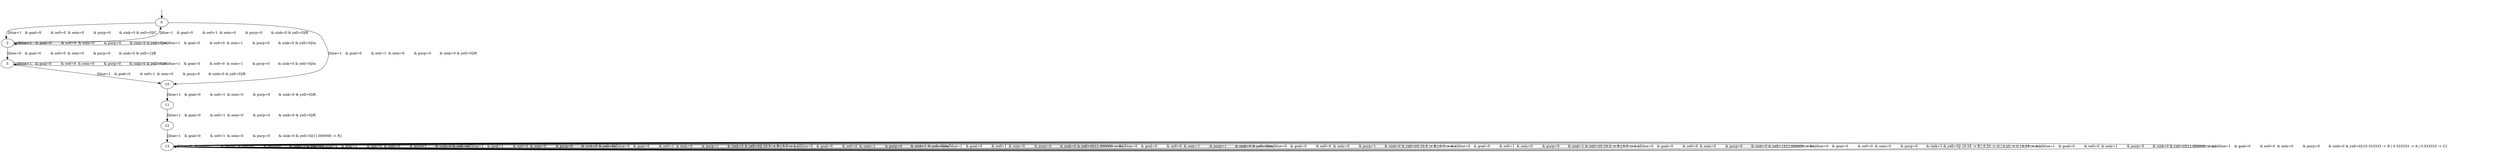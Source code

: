 digraph {
13;
0;
2;
3;
10;
11;
12;
__init [label="", style=invis, width=0];
__init -> 0;
13 -> 13 [label="[blue=0	& goal=1	& oo0=0	& ooin=0	& purp=0	& sink=1	& yell=0]/"];
13 -> 13 [label="[blue=0	& goal=1	& oo0=0	& ooin=0	& purp=1	& sink=0	& yell=0]/"];
13 -> 13 [label="[blue=1	& goal=1	& oo0=0	& ooin=0	& purp=0	& sink=0	& yell=0]/"];
13 -> 13 [label="[blue=0	& goal=0	& oo0=1	& ooin=0	& purp=1	& sink=0	& yell=0]/ {0.5 -> R | 0.5 -> L }"];
13 -> 13 [label="[blue=0	& goal=0	& oo0=0	& ooin=1	& purp=0	& sink=1	& yell=0]/in"];
13 -> 13 [label="[blue=1	& goal=0	& oo0=1	& ooin=0	& purp=0	& sink=0	& yell=0]/{1.000000 -> R}"];
13 -> 13 [label="[blue=0	& goal=0	& oo0=0	& ooin=1	& purp=1	& sink=0	& yell=0]/in"];
13 -> 13 [label="[blue=0	& goal=0	& oo0=0	& ooin=0	& purp=1	& sink=0	& yell=0]/ {0.5 -> B | 0.5 -> A }"];
13 -> 13 [label="[blue=0	& goal=0	& oo0=1	& ooin=0	& purp=0	& sink=1	& yell=0]/ {0.5 -> R | 0.5 -> L }"];
13 -> 13 [label="[blue=0	& goal=0	& oo0=0	& ooin=0	& purp=0	& sink=0	& yell=1]/{1.000000 -> B}"];
13 -> 13 [label="[blue=0	& goal=0	& oo0=0	& ooin=0	& purp=0	& sink=1	& yell=0]/ {0.25 -> B | 0.25 -> D | 0.25 -> C | 0.25 -> A }"];
13 -> 13 [label="[blue=1	& goal=0	& oo0=0	& ooin=1	& purp=0	& sink=0	& yell=0]/{1.000000 -> in}"];
13 -> 13 [label="[blue=1	& goal=0	& oo0=0	& ooin=0	& purp=0	& sink=0	& yell=0]/{0.333333 -> B | 0.333333 -> A | 0.333333 -> C}"];
0 -> 2 [label="[blue=1	& goal=0	& oo0=0	& ooin=0	& purp=0	& sink=0	& yell=0]/C"];
0 -> 10 [label="[blue=1	& goal=0	& oo0=1	& ooin=0	& purp=0	& sink=0	& yell=0]/R"];
2 -> 3 [label="[blue=0	& goal=0	& oo0=0	& ooin=0	& purp=0	& sink=0	& yell=1]/B"];
2 -> 2 [label="[blue=1	& goal=0	& oo0=0	& ooin=0	& purp=0	& sink=0	& yell=0]/A"];
2 -> 2 [label="[blue=1	& goal=0	& oo0=0	& ooin=1	& purp=0	& sink=0	& yell=0]/in"];
2 -> 0 [label="[blue=1	& goal=0	& oo0=1	& ooin=0	& purp=0	& sink=0	& yell=0]/R"];
3 -> 3 [label="[blue=1	& goal=0	& oo0=0	& ooin=0	& purp=0	& sink=0	& yell=0]/B"];
3 -> 10 [label="[blue=1	& goal=0	& oo0=1	& ooin=0	& purp=0	& sink=0	& yell=0]/R"];
3 -> 3 [label="[blue=1	& goal=0	& oo0=0	& ooin=1	& purp=0	& sink=0	& yell=0]/in"];
10 -> 11 [label="[blue=1	& goal=0	& oo0=1	& ooin=0	& purp=0	& sink=0	& yell=0]/R"];
11 -> 12 [label="[blue=1	& goal=0	& oo0=1	& ooin=0	& purp=0	& sink=0	& yell=0]/R"];
12 -> 13 [label="[blue=1	& goal=0	& oo0=1	& ooin=0	& purp=0	& sink=0	& yell=0]/{1.000000 -> R}"];
}